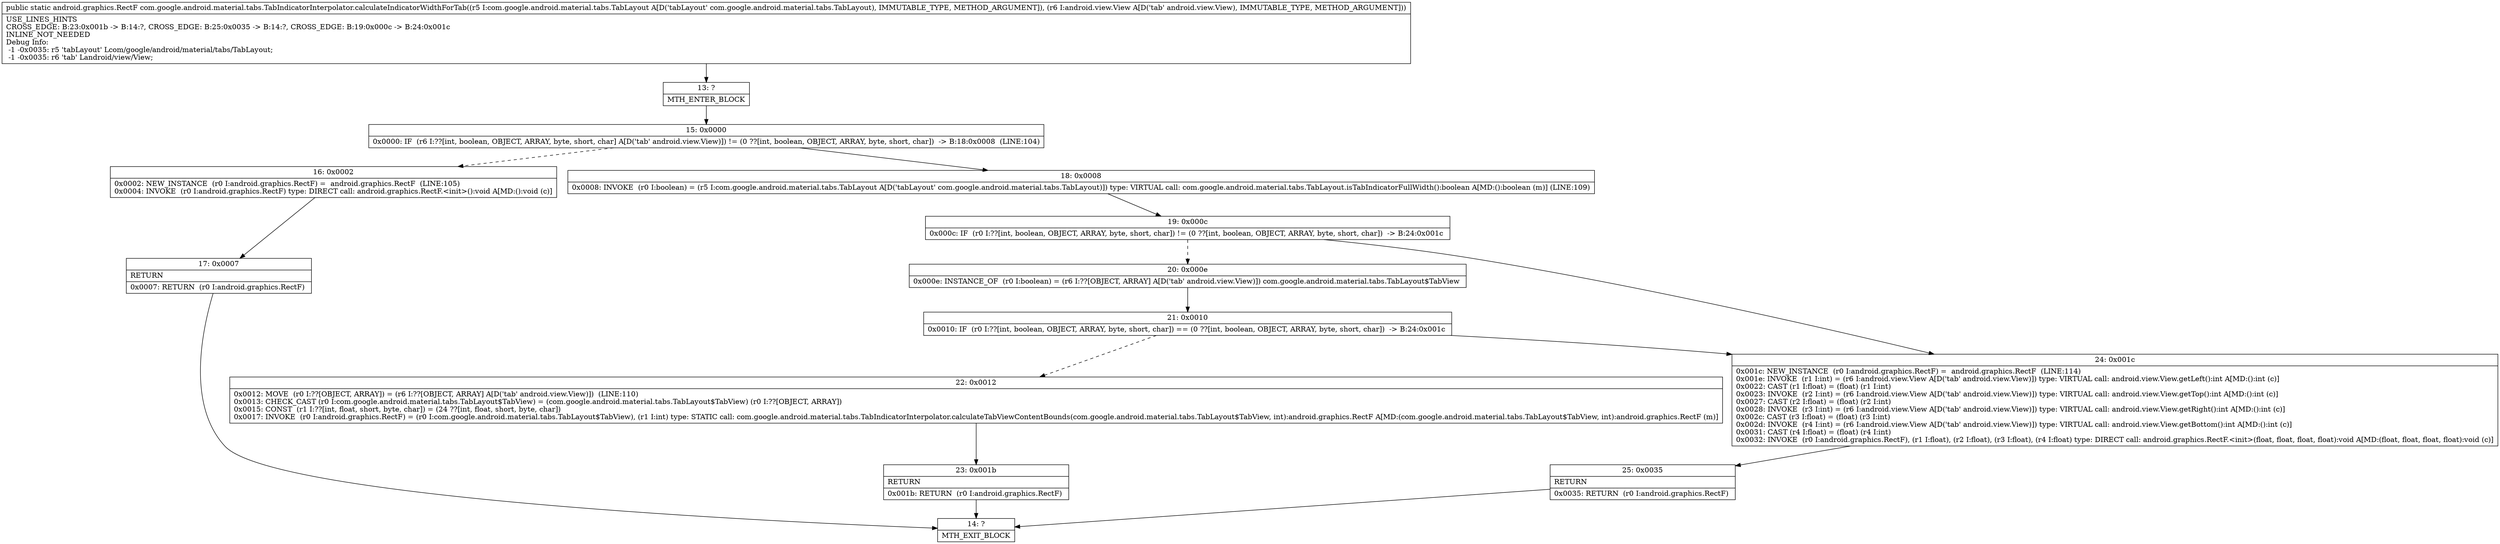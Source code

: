 digraph "CFG forcom.google.android.material.tabs.TabIndicatorInterpolator.calculateIndicatorWidthForTab(Lcom\/google\/android\/material\/tabs\/TabLayout;Landroid\/view\/View;)Landroid\/graphics\/RectF;" {
Node_13 [shape=record,label="{13\:\ ?|MTH_ENTER_BLOCK\l}"];
Node_15 [shape=record,label="{15\:\ 0x0000|0x0000: IF  (r6 I:??[int, boolean, OBJECT, ARRAY, byte, short, char] A[D('tab' android.view.View)]) != (0 ??[int, boolean, OBJECT, ARRAY, byte, short, char])  \-\> B:18:0x0008  (LINE:104)\l}"];
Node_16 [shape=record,label="{16\:\ 0x0002|0x0002: NEW_INSTANCE  (r0 I:android.graphics.RectF) =  android.graphics.RectF  (LINE:105)\l0x0004: INVOKE  (r0 I:android.graphics.RectF) type: DIRECT call: android.graphics.RectF.\<init\>():void A[MD:():void (c)]\l}"];
Node_17 [shape=record,label="{17\:\ 0x0007|RETURN\l|0x0007: RETURN  (r0 I:android.graphics.RectF) \l}"];
Node_14 [shape=record,label="{14\:\ ?|MTH_EXIT_BLOCK\l}"];
Node_18 [shape=record,label="{18\:\ 0x0008|0x0008: INVOKE  (r0 I:boolean) = (r5 I:com.google.android.material.tabs.TabLayout A[D('tabLayout' com.google.android.material.tabs.TabLayout)]) type: VIRTUAL call: com.google.android.material.tabs.TabLayout.isTabIndicatorFullWidth():boolean A[MD:():boolean (m)] (LINE:109)\l}"];
Node_19 [shape=record,label="{19\:\ 0x000c|0x000c: IF  (r0 I:??[int, boolean, OBJECT, ARRAY, byte, short, char]) != (0 ??[int, boolean, OBJECT, ARRAY, byte, short, char])  \-\> B:24:0x001c \l}"];
Node_20 [shape=record,label="{20\:\ 0x000e|0x000e: INSTANCE_OF  (r0 I:boolean) = (r6 I:??[OBJECT, ARRAY] A[D('tab' android.view.View)]) com.google.android.material.tabs.TabLayout$TabView \l}"];
Node_21 [shape=record,label="{21\:\ 0x0010|0x0010: IF  (r0 I:??[int, boolean, OBJECT, ARRAY, byte, short, char]) == (0 ??[int, boolean, OBJECT, ARRAY, byte, short, char])  \-\> B:24:0x001c \l}"];
Node_22 [shape=record,label="{22\:\ 0x0012|0x0012: MOVE  (r0 I:??[OBJECT, ARRAY]) = (r6 I:??[OBJECT, ARRAY] A[D('tab' android.view.View)])  (LINE:110)\l0x0013: CHECK_CAST (r0 I:com.google.android.material.tabs.TabLayout$TabView) = (com.google.android.material.tabs.TabLayout$TabView) (r0 I:??[OBJECT, ARRAY]) \l0x0015: CONST  (r1 I:??[int, float, short, byte, char]) = (24 ??[int, float, short, byte, char]) \l0x0017: INVOKE  (r0 I:android.graphics.RectF) = (r0 I:com.google.android.material.tabs.TabLayout$TabView), (r1 I:int) type: STATIC call: com.google.android.material.tabs.TabIndicatorInterpolator.calculateTabViewContentBounds(com.google.android.material.tabs.TabLayout$TabView, int):android.graphics.RectF A[MD:(com.google.android.material.tabs.TabLayout$TabView, int):android.graphics.RectF (m)]\l}"];
Node_23 [shape=record,label="{23\:\ 0x001b|RETURN\l|0x001b: RETURN  (r0 I:android.graphics.RectF) \l}"];
Node_24 [shape=record,label="{24\:\ 0x001c|0x001c: NEW_INSTANCE  (r0 I:android.graphics.RectF) =  android.graphics.RectF  (LINE:114)\l0x001e: INVOKE  (r1 I:int) = (r6 I:android.view.View A[D('tab' android.view.View)]) type: VIRTUAL call: android.view.View.getLeft():int A[MD:():int (c)]\l0x0022: CAST (r1 I:float) = (float) (r1 I:int) \l0x0023: INVOKE  (r2 I:int) = (r6 I:android.view.View A[D('tab' android.view.View)]) type: VIRTUAL call: android.view.View.getTop():int A[MD:():int (c)]\l0x0027: CAST (r2 I:float) = (float) (r2 I:int) \l0x0028: INVOKE  (r3 I:int) = (r6 I:android.view.View A[D('tab' android.view.View)]) type: VIRTUAL call: android.view.View.getRight():int A[MD:():int (c)]\l0x002c: CAST (r3 I:float) = (float) (r3 I:int) \l0x002d: INVOKE  (r4 I:int) = (r6 I:android.view.View A[D('tab' android.view.View)]) type: VIRTUAL call: android.view.View.getBottom():int A[MD:():int (c)]\l0x0031: CAST (r4 I:float) = (float) (r4 I:int) \l0x0032: INVOKE  (r0 I:android.graphics.RectF), (r1 I:float), (r2 I:float), (r3 I:float), (r4 I:float) type: DIRECT call: android.graphics.RectF.\<init\>(float, float, float, float):void A[MD:(float, float, float, float):void (c)]\l}"];
Node_25 [shape=record,label="{25\:\ 0x0035|RETURN\l|0x0035: RETURN  (r0 I:android.graphics.RectF) \l}"];
MethodNode[shape=record,label="{public static android.graphics.RectF com.google.android.material.tabs.TabIndicatorInterpolator.calculateIndicatorWidthForTab((r5 I:com.google.android.material.tabs.TabLayout A[D('tabLayout' com.google.android.material.tabs.TabLayout), IMMUTABLE_TYPE, METHOD_ARGUMENT]), (r6 I:android.view.View A[D('tab' android.view.View), IMMUTABLE_TYPE, METHOD_ARGUMENT]))  | USE_LINES_HINTS\lCROSS_EDGE: B:23:0x001b \-\> B:14:?, CROSS_EDGE: B:25:0x0035 \-\> B:14:?, CROSS_EDGE: B:19:0x000c \-\> B:24:0x001c\lINLINE_NOT_NEEDED\lDebug Info:\l  \-1 \-0x0035: r5 'tabLayout' Lcom\/google\/android\/material\/tabs\/TabLayout;\l  \-1 \-0x0035: r6 'tab' Landroid\/view\/View;\l}"];
MethodNode -> Node_13;Node_13 -> Node_15;
Node_15 -> Node_16[style=dashed];
Node_15 -> Node_18;
Node_16 -> Node_17;
Node_17 -> Node_14;
Node_18 -> Node_19;
Node_19 -> Node_20[style=dashed];
Node_19 -> Node_24;
Node_20 -> Node_21;
Node_21 -> Node_22[style=dashed];
Node_21 -> Node_24;
Node_22 -> Node_23;
Node_23 -> Node_14;
Node_24 -> Node_25;
Node_25 -> Node_14;
}


